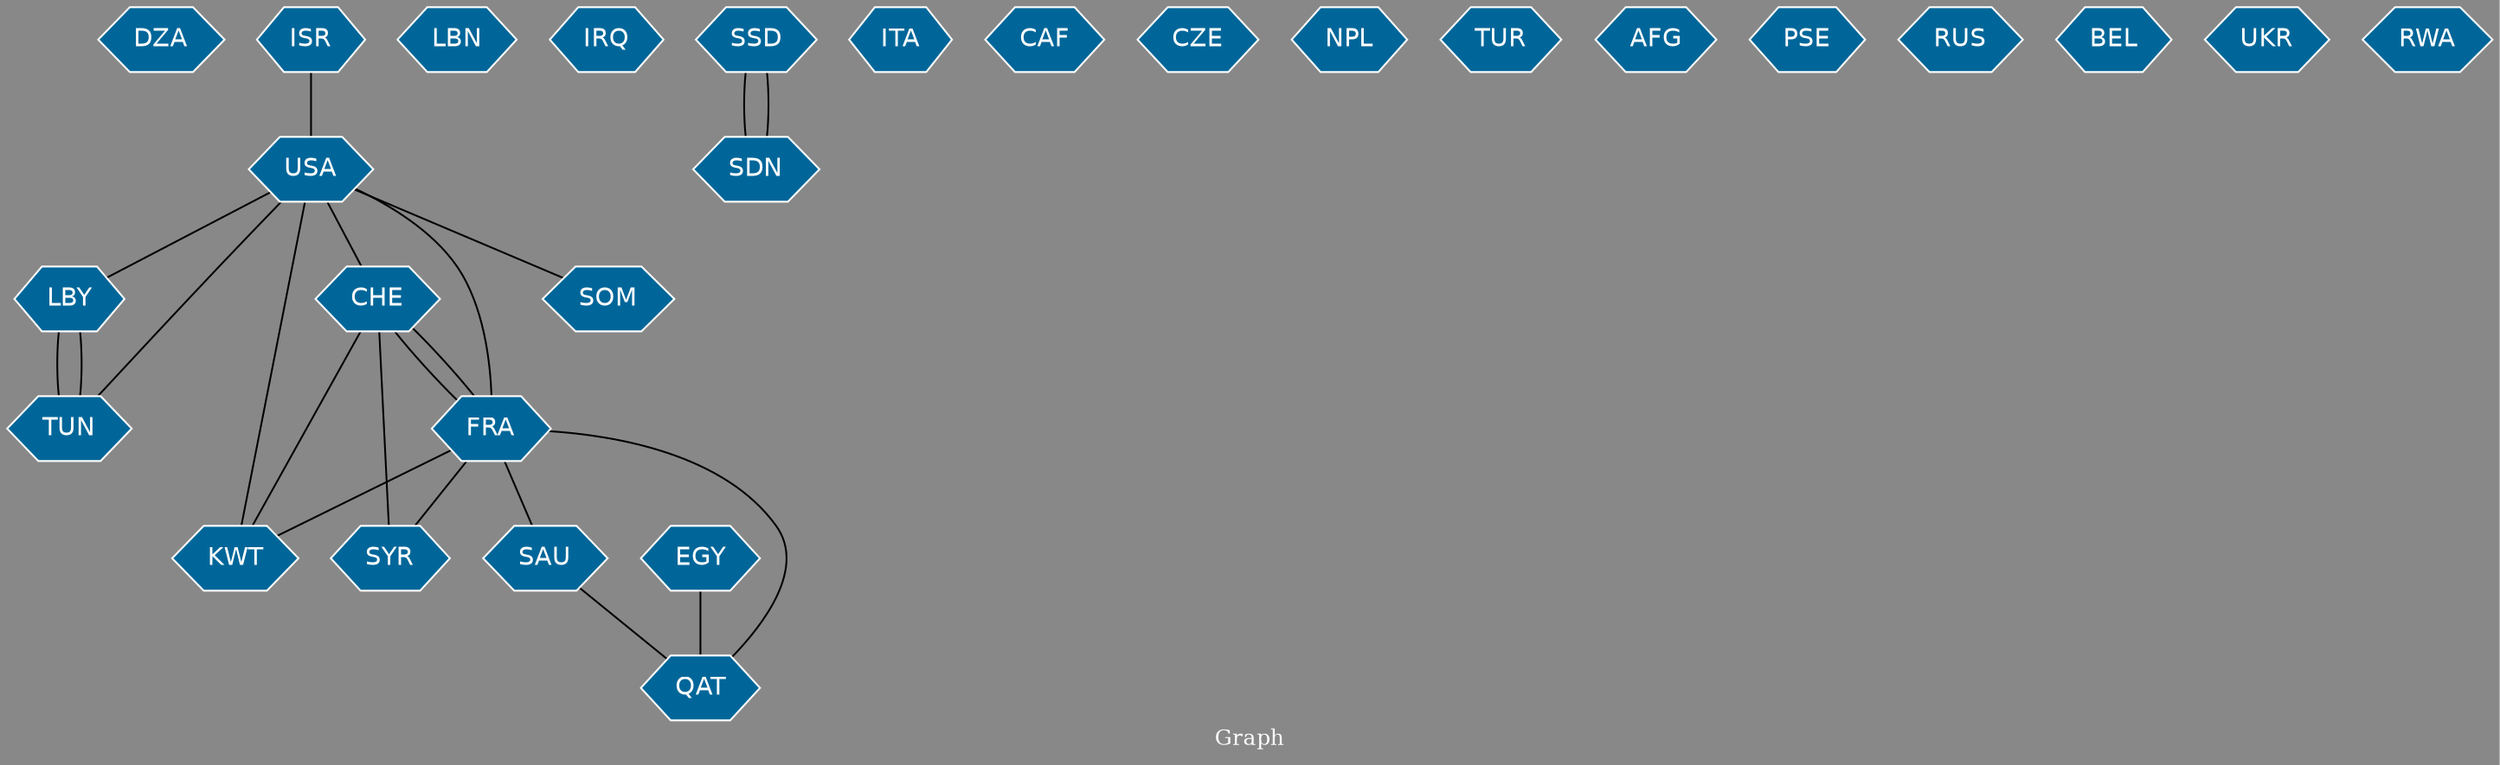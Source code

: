 // Countries together in item graph
graph {
	graph [bgcolor="#888888" fontcolor=white fontsize=12 label="Graph" outputorder=edgesfirst overlap=prism]
	node [color=white fillcolor="#006699" fontcolor=white fontname=Helvetica shape=hexagon style=filled]
	edge [arrowhead=open color=black fontcolor=white fontname=Courier fontsize=12]
		DZA [label=DZA]
		LBY [label=LBY]
		LBN [label=LBN]
		USA [label=USA]
		CHE [label=CHE]
		FRA [label=FRA]
		KWT [label=KWT]
		IRQ [label=IRQ]
		SSD [label=SSD]
		SDN [label=SDN]
		TUN [label=TUN]
		ITA [label=ITA]
		EGY [label=EGY]
		CAF [label=CAF]
		SYR [label=SYR]
		CZE [label=CZE]
		NPL [label=NPL]
		TUR [label=TUR]
		AFG [label=AFG]
		PSE [label=PSE]
		RUS [label=RUS]
		BEL [label=BEL]
		UKR [label=UKR]
		RWA [label=RWA]
		ISR [label=ISR]
		SOM [label=SOM]
		SAU [label=SAU]
		QAT [label=QAT]
			EGY -- QAT [weight=1]
			SDN -- SSD [weight=2]
			ISR -- USA [weight=1]
			USA -- LBY [weight=1]
			LBY -- TUN [weight=1]
			FRA -- QAT [weight=1]
			CHE -- SYR [weight=2]
			FRA -- KWT [weight=1]
			FRA -- SAU [weight=1]
			SAU -- QAT [weight=1]
			USA -- KWT [weight=1]
			SSD -- SDN [weight=2]
			USA -- FRA [weight=1]
			FRA -- SYR [weight=1]
			CHE -- KWT [weight=1]
			USA -- TUN [weight=1]
			USA -- SOM [weight=1]
			FRA -- CHE [weight=1]
			CHE -- FRA [weight=1]
			USA -- CHE [weight=1]
			TUN -- LBY [weight=1]
}